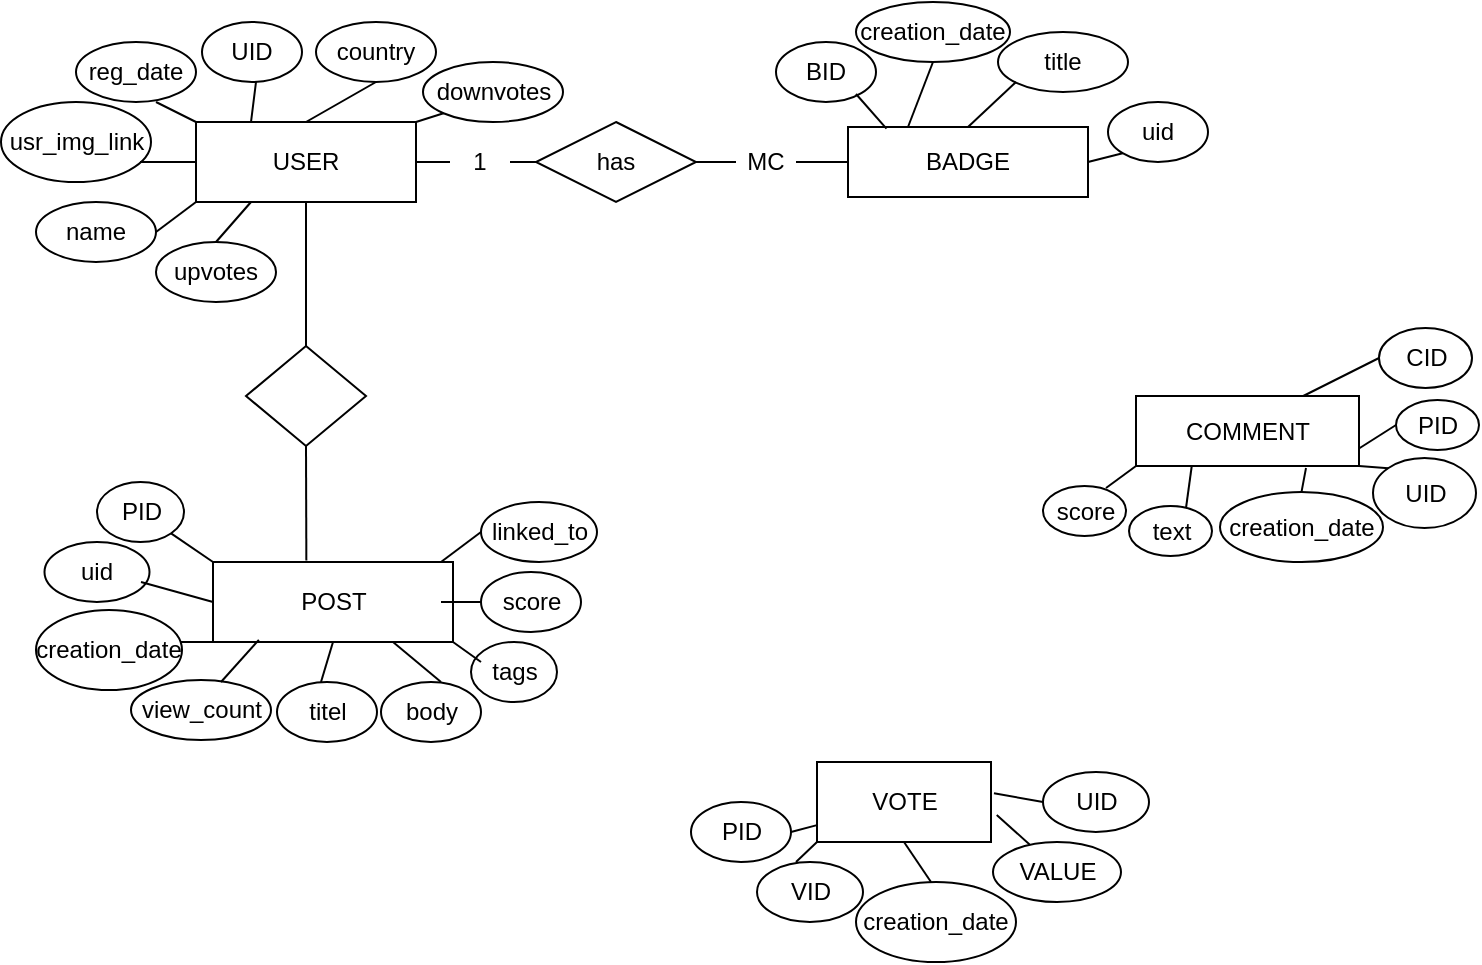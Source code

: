 <mxfile version="26.1.2">
  <diagram id="R2lEEEUBdFMjLlhIrx00" name="Page-1">
    <mxGraphModel dx="1743" dy="1588" grid="1" gridSize="10" guides="1" tooltips="1" connect="1" arrows="1" fold="1" page="1" pageScale="1" pageWidth="850" pageHeight="1100" math="0" shadow="0" extFonts="Permanent Marker^https://fonts.googleapis.com/css?family=Permanent+Marker">
      <root>
        <mxCell id="0" />
        <mxCell id="1" parent="0" />
        <mxCell id="MzXAym6lT5MhWj5hJSEz-1" value="&lt;div&gt;USER&lt;/div&gt;" style="rounded=0;whiteSpace=wrap;html=1;" parent="1" vertex="1">
          <mxGeometry y="30" width="110" height="40" as="geometry" />
        </mxCell>
        <mxCell id="MzXAym6lT5MhWj5hJSEz-2" value="&lt;div&gt;UID&lt;/div&gt;" style="ellipse;whiteSpace=wrap;html=1;" parent="1" vertex="1">
          <mxGeometry x="3" y="-20" width="50" height="30" as="geometry" />
        </mxCell>
        <mxCell id="MzXAym6lT5MhWj5hJSEz-3" value="&lt;div&gt;name&lt;/div&gt;" style="ellipse;whiteSpace=wrap;html=1;" parent="1" vertex="1">
          <mxGeometry x="-80" y="70" width="60" height="30" as="geometry" />
        </mxCell>
        <mxCell id="MzXAym6lT5MhWj5hJSEz-4" value="&lt;div&gt;country&lt;/div&gt;" style="ellipse;whiteSpace=wrap;html=1;" parent="1" vertex="1">
          <mxGeometry x="60" y="-20" width="60" height="30" as="geometry" />
        </mxCell>
        <mxCell id="MzXAym6lT5MhWj5hJSEz-5" value="reg_date" style="ellipse;whiteSpace=wrap;html=1;" parent="1" vertex="1">
          <mxGeometry x="-60" y="-10" width="60" height="30" as="geometry" />
        </mxCell>
        <mxCell id="MzXAym6lT5MhWj5hJSEz-6" value="&lt;div&gt;usr_img_link&lt;/div&gt;" style="ellipse;whiteSpace=wrap;html=1;" parent="1" vertex="1">
          <mxGeometry x="-97.5" y="20" width="75" height="40" as="geometry" />
        </mxCell>
        <mxCell id="MzXAym6lT5MhWj5hJSEz-7" value="&lt;div&gt;upvotes&lt;/div&gt;" style="ellipse;whiteSpace=wrap;html=1;" parent="1" vertex="1">
          <mxGeometry x="-20" y="90" width="60" height="30" as="geometry" />
        </mxCell>
        <mxCell id="MzXAym6lT5MhWj5hJSEz-8" value="downvotes" style="ellipse;whiteSpace=wrap;html=1;" parent="1" vertex="1">
          <mxGeometry x="113.5" width="70" height="30" as="geometry" />
        </mxCell>
        <mxCell id="MzXAym6lT5MhWj5hJSEz-10" value="&lt;div&gt;BADGE&lt;/div&gt;" style="rounded=0;whiteSpace=wrap;html=1;" parent="1" vertex="1">
          <mxGeometry x="326" y="32.5" width="120" height="35" as="geometry" />
        </mxCell>
        <mxCell id="MzXAym6lT5MhWj5hJSEz-11" value="BID" style="ellipse;whiteSpace=wrap;html=1;" parent="1" vertex="1">
          <mxGeometry x="290" y="-10" width="50" height="30" as="geometry" />
        </mxCell>
        <mxCell id="MzXAym6lT5MhWj5hJSEz-12" value="&lt;div&gt;title&lt;/div&gt;" style="ellipse;whiteSpace=wrap;html=1;" parent="1" vertex="1">
          <mxGeometry x="401" y="-15" width="65" height="30" as="geometry" />
        </mxCell>
        <mxCell id="MzXAym6lT5MhWj5hJSEz-13" value="creation_date" style="ellipse;whiteSpace=wrap;html=1;" parent="1" vertex="1">
          <mxGeometry x="330" y="-30" width="77" height="30" as="geometry" />
        </mxCell>
        <mxCell id="MzXAym6lT5MhWj5hJSEz-14" value="uid" style="ellipse;whiteSpace=wrap;html=1;" parent="1" vertex="1">
          <mxGeometry x="456" y="20" width="50" height="30" as="geometry" />
        </mxCell>
        <mxCell id="MzXAym6lT5MhWj5hJSEz-16" value="POST" style="rounded=0;whiteSpace=wrap;html=1;" parent="1" vertex="1">
          <mxGeometry x="8.5" y="250" width="120" height="40" as="geometry" />
        </mxCell>
        <mxCell id="MzXAym6lT5MhWj5hJSEz-17" value="PID" style="ellipse;whiteSpace=wrap;html=1;" parent="1" vertex="1">
          <mxGeometry x="-49.5" y="210" width="43.5" height="30" as="geometry" />
        </mxCell>
        <mxCell id="MzXAym6lT5MhWj5hJSEz-18" value="titel" style="ellipse;whiteSpace=wrap;html=1;" parent="1" vertex="1">
          <mxGeometry x="40.5" y="310" width="50" height="30" as="geometry" />
        </mxCell>
        <mxCell id="MzXAym6lT5MhWj5hJSEz-19" value="body" style="ellipse;whiteSpace=wrap;html=1;" parent="1" vertex="1">
          <mxGeometry x="92.5" y="310" width="50" height="30" as="geometry" />
        </mxCell>
        <mxCell id="MzXAym6lT5MhWj5hJSEz-20" value="tags" style="ellipse;whiteSpace=wrap;html=1;" parent="1" vertex="1">
          <mxGeometry x="137.5" y="290" width="43" height="30" as="geometry" />
        </mxCell>
        <mxCell id="MzXAym6lT5MhWj5hJSEz-21" value="view_count" style="ellipse;whiteSpace=wrap;html=1;" parent="1" vertex="1">
          <mxGeometry x="-32.5" y="309" width="70" height="30" as="geometry" />
        </mxCell>
        <mxCell id="MzXAym6lT5MhWj5hJSEz-22" value="creation_date" style="ellipse;whiteSpace=wrap;html=1;" parent="1" vertex="1">
          <mxGeometry x="-80" y="274" width="73" height="40" as="geometry" />
        </mxCell>
        <mxCell id="MzXAym6lT5MhWj5hJSEz-23" value="score" style="ellipse;whiteSpace=wrap;html=1;" parent="1" vertex="1">
          <mxGeometry x="142.5" y="255" width="50" height="30" as="geometry" />
        </mxCell>
        <mxCell id="MzXAym6lT5MhWj5hJSEz-24" value="uid" style="ellipse;whiteSpace=wrap;html=1;" parent="1" vertex="1">
          <mxGeometry x="-75.75" y="240" width="52.5" height="30" as="geometry" />
        </mxCell>
        <mxCell id="MzXAym6lT5MhWj5hJSEz-25" value="linked_to" style="ellipse;whiteSpace=wrap;html=1;" parent="1" vertex="1">
          <mxGeometry x="142.5" y="220" width="58" height="30" as="geometry" />
        </mxCell>
        <mxCell id="MzXAym6lT5MhWj5hJSEz-26" value="COMMENT" style="rounded=0;whiteSpace=wrap;html=1;" parent="1" vertex="1">
          <mxGeometry x="470" y="167" width="111.5" height="35" as="geometry" />
        </mxCell>
        <mxCell id="MzXAym6lT5MhWj5hJSEz-27" value="&lt;div&gt;CID&lt;/div&gt;" style="ellipse;whiteSpace=wrap;html=1;" parent="1" vertex="1">
          <mxGeometry x="591.5" y="133" width="46.5" height="30" as="geometry" />
        </mxCell>
        <mxCell id="MzXAym6lT5MhWj5hJSEz-28" value="PID" style="ellipse;whiteSpace=wrap;html=1;" parent="1" vertex="1">
          <mxGeometry x="600" y="169" width="41.5" height="25" as="geometry" />
        </mxCell>
        <mxCell id="MzXAym6lT5MhWj5hJSEz-29" value="text" style="ellipse;whiteSpace=wrap;html=1;" parent="1" vertex="1">
          <mxGeometry x="466.5" y="222" width="41.5" height="25" as="geometry" />
        </mxCell>
        <mxCell id="MzXAym6lT5MhWj5hJSEz-30" value="UID" style="ellipse;whiteSpace=wrap;html=1;" parent="1" vertex="1">
          <mxGeometry x="588.5" y="198" width="51.5" height="35" as="geometry" />
        </mxCell>
        <mxCell id="MzXAym6lT5MhWj5hJSEz-31" value="creation_date" style="ellipse;whiteSpace=wrap;html=1;" parent="1" vertex="1">
          <mxGeometry x="512" y="215" width="81.5" height="35" as="geometry" />
        </mxCell>
        <mxCell id="MzXAym6lT5MhWj5hJSEz-32" value="score" style="ellipse;whiteSpace=wrap;html=1;" parent="1" vertex="1">
          <mxGeometry x="423.5" y="212" width="41.5" height="25" as="geometry" />
        </mxCell>
        <mxCell id="yKqKtcvJ76gqDMXew3as-1" value="&lt;div&gt;has&lt;/div&gt;" style="rhombus;whiteSpace=wrap;html=1;" parent="1" vertex="1">
          <mxGeometry x="170" y="30" width="80" height="40" as="geometry" />
        </mxCell>
        <mxCell id="yKqKtcvJ76gqDMXew3as-2" value="" style="endArrow=none;html=1;rounded=0;entryX=1;entryY=0.5;entryDx=0;entryDy=0;exitX=0;exitY=0.5;exitDx=0;exitDy=0;" parent="1" source="yKqKtcvJ76gqDMXew3as-22" target="MzXAym6lT5MhWj5hJSEz-1" edge="1">
          <mxGeometry width="50" height="50" relative="1" as="geometry">
            <mxPoint x="330" y="160" as="sourcePoint" />
            <mxPoint x="380" y="110" as="targetPoint" />
          </mxGeometry>
        </mxCell>
        <mxCell id="yKqKtcvJ76gqDMXew3as-5" value="" style="endArrow=none;html=1;rounded=0;entryX=0;entryY=0.5;entryDx=0;entryDy=0;" parent="1" source="yKqKtcvJ76gqDMXew3as-19" target="MzXAym6lT5MhWj5hJSEz-10" edge="1">
          <mxGeometry width="50" height="50" relative="1" as="geometry">
            <mxPoint x="250" y="50" as="sourcePoint" />
            <mxPoint x="300" as="targetPoint" />
          </mxGeometry>
        </mxCell>
        <mxCell id="yKqKtcvJ76gqDMXew3as-6" value="" style="endArrow=none;html=1;rounded=0;exitX=0.5;exitY=0;exitDx=0;exitDy=0;entryX=0.5;entryY=1;entryDx=0;entryDy=0;" parent="1" source="MzXAym6lT5MhWj5hJSEz-1" target="MzXAym6lT5MhWj5hJSEz-4" edge="1">
          <mxGeometry width="50" height="50" relative="1" as="geometry">
            <mxPoint x="60" y="30" as="sourcePoint" />
            <mxPoint x="110" y="-20" as="targetPoint" />
          </mxGeometry>
        </mxCell>
        <mxCell id="yKqKtcvJ76gqDMXew3as-10" value="" style="endArrow=none;html=1;rounded=0;entryX=0;entryY=1;entryDx=0;entryDy=0;exitX=1;exitY=0.5;exitDx=0;exitDy=0;" parent="1" source="MzXAym6lT5MhWj5hJSEz-3" target="MzXAym6lT5MhWj5hJSEz-1" edge="1">
          <mxGeometry width="50" height="50" relative="1" as="geometry">
            <mxPoint x="-20" y="90" as="sourcePoint" />
            <mxPoint x="30" y="40" as="targetPoint" />
          </mxGeometry>
        </mxCell>
        <mxCell id="yKqKtcvJ76gqDMXew3as-11" value="" style="endArrow=none;html=1;rounded=0;exitX=0.5;exitY=0;exitDx=0;exitDy=0;entryX=0.25;entryY=1;entryDx=0;entryDy=0;" parent="1" source="MzXAym6lT5MhWj5hJSEz-7" target="MzXAym6lT5MhWj5hJSEz-1" edge="1">
          <mxGeometry width="50" height="50" relative="1" as="geometry">
            <mxPoint x="330" y="160" as="sourcePoint" />
            <mxPoint x="380" y="110" as="targetPoint" />
          </mxGeometry>
        </mxCell>
        <mxCell id="yKqKtcvJ76gqDMXew3as-12" value="" style="endArrow=none;html=1;rounded=0;" parent="1" edge="1">
          <mxGeometry width="50" height="50" relative="1" as="geometry">
            <mxPoint x="-28" y="50" as="sourcePoint" />
            <mxPoint y="50" as="targetPoint" />
          </mxGeometry>
        </mxCell>
        <mxCell id="yKqKtcvJ76gqDMXew3as-13" value="" style="endArrow=none;html=1;rounded=0;entryX=0.25;entryY=0;entryDx=0;entryDy=0;" parent="1" target="MzXAym6lT5MhWj5hJSEz-1" edge="1">
          <mxGeometry width="50" height="50" relative="1" as="geometry">
            <mxPoint x="30" y="10" as="sourcePoint" />
            <mxPoint x="80" y="-40" as="targetPoint" />
          </mxGeometry>
        </mxCell>
        <mxCell id="yKqKtcvJ76gqDMXew3as-14" value="" style="endArrow=none;html=1;rounded=0;entryX=0;entryY=0;entryDx=0;entryDy=0;" parent="1" target="MzXAym6lT5MhWj5hJSEz-1" edge="1">
          <mxGeometry width="50" height="50" relative="1" as="geometry">
            <mxPoint x="-20" y="20" as="sourcePoint" />
            <mxPoint x="30" y="-30" as="targetPoint" />
          </mxGeometry>
        </mxCell>
        <mxCell id="yKqKtcvJ76gqDMXew3as-16" value="" style="endArrow=none;html=1;rounded=0;exitX=0.5;exitY=0;exitDx=0;exitDy=0;" parent="1" source="MzXAym6lT5MhWj5hJSEz-10" edge="1">
          <mxGeometry width="50" height="50" relative="1" as="geometry">
            <mxPoint x="360" y="60" as="sourcePoint" />
            <mxPoint x="410" y="10" as="targetPoint" />
          </mxGeometry>
        </mxCell>
        <mxCell id="yKqKtcvJ76gqDMXew3as-18" value="" style="endArrow=none;html=1;rounded=0;entryX=0.5;entryY=1;entryDx=0;entryDy=0;exitX=0.25;exitY=0;exitDx=0;exitDy=0;" parent="1" source="MzXAym6lT5MhWj5hJSEz-10" target="MzXAym6lT5MhWj5hJSEz-13" edge="1">
          <mxGeometry width="50" height="50" relative="1" as="geometry">
            <mxPoint x="370" y="30" as="sourcePoint" />
            <mxPoint x="410" y="-10" as="targetPoint" />
          </mxGeometry>
        </mxCell>
        <mxCell id="yKqKtcvJ76gqDMXew3as-21" value="" style="endArrow=none;html=1;rounded=0;entryX=0;entryY=0.5;entryDx=0;entryDy=0;" parent="1" target="yKqKtcvJ76gqDMXew3as-19" edge="1">
          <mxGeometry width="50" height="50" relative="1" as="geometry">
            <mxPoint x="250" y="50" as="sourcePoint" />
            <mxPoint x="326" y="50" as="targetPoint" />
          </mxGeometry>
        </mxCell>
        <mxCell id="yKqKtcvJ76gqDMXew3as-19" value="MC" style="text;html=1;align=center;verticalAlign=middle;whiteSpace=wrap;rounded=0;fillColor=default;fillStyle=solid;" parent="1" vertex="1">
          <mxGeometry x="270" y="45" width="30" height="10" as="geometry" />
        </mxCell>
        <mxCell id="yKqKtcvJ76gqDMXew3as-23" value="" style="endArrow=none;html=1;rounded=0;entryX=1;entryY=0.5;entryDx=0;entryDy=0;exitX=0;exitY=0.5;exitDx=0;exitDy=0;" parent="1" source="yKqKtcvJ76gqDMXew3as-1" target="yKqKtcvJ76gqDMXew3as-22" edge="1">
          <mxGeometry width="50" height="50" relative="1" as="geometry">
            <mxPoint x="170" y="50" as="sourcePoint" />
            <mxPoint x="110" y="50" as="targetPoint" />
          </mxGeometry>
        </mxCell>
        <mxCell id="yKqKtcvJ76gqDMXew3as-22" value="1" style="text;html=1;align=center;verticalAlign=middle;whiteSpace=wrap;rounded=0;fillColor=default;fillStyle=solid;" parent="1" vertex="1">
          <mxGeometry x="127" y="45" width="30" height="10" as="geometry" />
        </mxCell>
        <mxCell id="yKqKtcvJ76gqDMXew3as-25" value="" style="endArrow=none;html=1;rounded=0;exitX=1;exitY=0.5;exitDx=0;exitDy=0;entryX=0;entryY=1;entryDx=0;entryDy=0;" parent="1" source="MzXAym6lT5MhWj5hJSEz-10" target="MzXAym6lT5MhWj5hJSEz-14" edge="1">
          <mxGeometry width="50" height="50" relative="1" as="geometry">
            <mxPoint x="420" y="90" as="sourcePoint" />
            <mxPoint x="470" y="40" as="targetPoint" />
          </mxGeometry>
        </mxCell>
        <mxCell id="yKqKtcvJ76gqDMXew3as-27" value="" style="endArrow=none;html=1;rounded=0;exitX=0.077;exitY=0.078;exitDx=0;exitDy=0;exitPerimeter=0;" parent="1" edge="1">
          <mxGeometry width="50" height="50" relative="1" as="geometry">
            <mxPoint x="345.24" y="33.34" as="sourcePoint" />
            <mxPoint x="330" y="16" as="targetPoint" />
          </mxGeometry>
        </mxCell>
        <mxCell id="BVFsHVlAH6bEXfjy3V7j-2" value="" style="endArrow=none;html=1;rounded=0;entryX=0;entryY=1;entryDx=0;entryDy=0;" edge="1" parent="1" target="MzXAym6lT5MhWj5hJSEz-8">
          <mxGeometry width="50" height="50" relative="1" as="geometry">
            <mxPoint x="110" y="30" as="sourcePoint" />
            <mxPoint x="160" y="-20" as="targetPoint" />
          </mxGeometry>
        </mxCell>
        <mxCell id="BVFsHVlAH6bEXfjy3V7j-4" value="" style="rhombus;whiteSpace=wrap;html=1;" vertex="1" parent="1">
          <mxGeometry x="25" y="142" width="60" height="50" as="geometry" />
        </mxCell>
        <mxCell id="BVFsHVlAH6bEXfjy3V7j-5" value="" style="endArrow=none;html=1;rounded=0;exitX=0.5;exitY=1;exitDx=0;exitDy=0;entryX=0.389;entryY=-0.02;entryDx=0;entryDy=0;entryPerimeter=0;" edge="1" parent="1" source="BVFsHVlAH6bEXfjy3V7j-4" target="MzXAym6lT5MhWj5hJSEz-16">
          <mxGeometry width="50" height="50" relative="1" as="geometry">
            <mxPoint x="152.5" y="250" as="sourcePoint" />
            <mxPoint x="202.5" y="200" as="targetPoint" />
          </mxGeometry>
        </mxCell>
        <mxCell id="BVFsHVlAH6bEXfjy3V7j-7" value="" style="endArrow=none;html=1;rounded=0;exitX=0.5;exitY=0;exitDx=0;exitDy=0;entryX=0.5;entryY=1;entryDx=0;entryDy=0;" edge="1" parent="1" source="BVFsHVlAH6bEXfjy3V7j-4" target="MzXAym6lT5MhWj5hJSEz-1">
          <mxGeometry width="50" height="50" relative="1" as="geometry">
            <mxPoint x="40" y="130" as="sourcePoint" />
            <mxPoint x="90" y="80" as="targetPoint" />
          </mxGeometry>
        </mxCell>
        <mxCell id="BVFsHVlAH6bEXfjy3V7j-8" value="" style="endArrow=none;html=1;rounded=0;entryX=0;entryY=0;entryDx=0;entryDy=0;exitX=1;exitY=1;exitDx=0;exitDy=0;" edge="1" parent="1" source="MzXAym6lT5MhWj5hJSEz-17" target="MzXAym6lT5MhWj5hJSEz-16">
          <mxGeometry width="50" height="50" relative="1" as="geometry">
            <mxPoint x="-7.5" y="240" as="sourcePoint" />
            <mxPoint x="42.5" y="190" as="targetPoint" />
          </mxGeometry>
        </mxCell>
        <mxCell id="BVFsHVlAH6bEXfjy3V7j-9" value="" style="endArrow=none;html=1;rounded=0;entryX=0;entryY=0.5;entryDx=0;entryDy=0;" edge="1" parent="1" target="MzXAym6lT5MhWj5hJSEz-16">
          <mxGeometry width="50" height="50" relative="1" as="geometry">
            <mxPoint x="-27.5" y="260" as="sourcePoint" />
            <mxPoint x="22.5" y="210" as="targetPoint" />
          </mxGeometry>
        </mxCell>
        <mxCell id="BVFsHVlAH6bEXfjy3V7j-10" value="" style="endArrow=none;html=1;rounded=0;entryX=0;entryY=1;entryDx=0;entryDy=0;" edge="1" parent="1" target="MzXAym6lT5MhWj5hJSEz-16">
          <mxGeometry width="50" height="50" relative="1" as="geometry">
            <mxPoint x="-7.5" y="290" as="sourcePoint" />
            <mxPoint x="42.5" y="240" as="targetPoint" />
          </mxGeometry>
        </mxCell>
        <mxCell id="BVFsHVlAH6bEXfjy3V7j-11" value="" style="endArrow=none;html=1;rounded=0;entryX=0.191;entryY=0.973;entryDx=0;entryDy=0;entryPerimeter=0;" edge="1" parent="1" target="MzXAym6lT5MhWj5hJSEz-16">
          <mxGeometry width="50" height="50" relative="1" as="geometry">
            <mxPoint x="12.5" y="310" as="sourcePoint" />
            <mxPoint x="62.5" y="260" as="targetPoint" />
          </mxGeometry>
        </mxCell>
        <mxCell id="BVFsHVlAH6bEXfjy3V7j-12" value="" style="endArrow=none;html=1;rounded=0;entryX=0.5;entryY=1;entryDx=0;entryDy=0;" edge="1" parent="1" target="MzXAym6lT5MhWj5hJSEz-16">
          <mxGeometry width="50" height="50" relative="1" as="geometry">
            <mxPoint x="62.5" y="310" as="sourcePoint" />
            <mxPoint x="112.5" y="260" as="targetPoint" />
          </mxGeometry>
        </mxCell>
        <mxCell id="BVFsHVlAH6bEXfjy3V7j-13" value="" style="endArrow=none;html=1;rounded=0;entryX=0.75;entryY=1;entryDx=0;entryDy=0;" edge="1" parent="1" target="MzXAym6lT5MhWj5hJSEz-16">
          <mxGeometry width="50" height="50" relative="1" as="geometry">
            <mxPoint x="122.5" y="310" as="sourcePoint" />
            <mxPoint x="172.5" y="260" as="targetPoint" />
          </mxGeometry>
        </mxCell>
        <mxCell id="BVFsHVlAH6bEXfjy3V7j-14" value="" style="endArrow=none;html=1;rounded=0;entryX=1;entryY=1;entryDx=0;entryDy=0;" edge="1" parent="1" target="MzXAym6lT5MhWj5hJSEz-16">
          <mxGeometry width="50" height="50" relative="1" as="geometry">
            <mxPoint x="142.5" y="300" as="sourcePoint" />
            <mxPoint x="192.5" y="250" as="targetPoint" />
          </mxGeometry>
        </mxCell>
        <mxCell id="BVFsHVlAH6bEXfjy3V7j-15" value="" style="endArrow=none;html=1;rounded=0;entryX=0;entryY=0.5;entryDx=0;entryDy=0;" edge="1" parent="1" target="MzXAym6lT5MhWj5hJSEz-25">
          <mxGeometry width="50" height="50" relative="1" as="geometry">
            <mxPoint x="122.5" y="250" as="sourcePoint" />
            <mxPoint x="172.5" y="200" as="targetPoint" />
          </mxGeometry>
        </mxCell>
        <mxCell id="BVFsHVlAH6bEXfjy3V7j-16" value="" style="endArrow=none;html=1;rounded=0;entryX=0;entryY=0.5;entryDx=0;entryDy=0;" edge="1" parent="1" target="MzXAym6lT5MhWj5hJSEz-23">
          <mxGeometry width="50" height="50" relative="1" as="geometry">
            <mxPoint x="122.5" y="270" as="sourcePoint" />
            <mxPoint x="172.5" y="220" as="targetPoint" />
          </mxGeometry>
        </mxCell>
        <mxCell id="BVFsHVlAH6bEXfjy3V7j-17" value="" style="endArrow=none;html=1;rounded=0;entryX=0;entryY=1;entryDx=0;entryDy=0;" edge="1" parent="1" target="MzXAym6lT5MhWj5hJSEz-26">
          <mxGeometry width="50" height="50" relative="1" as="geometry">
            <mxPoint x="455" y="213" as="sourcePoint" />
            <mxPoint x="505" y="163" as="targetPoint" />
          </mxGeometry>
        </mxCell>
        <mxCell id="BVFsHVlAH6bEXfjy3V7j-18" value="" style="endArrow=none;html=1;rounded=0;entryX=0.25;entryY=1;entryDx=0;entryDy=0;" edge="1" parent="1" target="MzXAym6lT5MhWj5hJSEz-26">
          <mxGeometry width="50" height="50" relative="1" as="geometry">
            <mxPoint x="495" y="223" as="sourcePoint" />
            <mxPoint x="545" y="173" as="targetPoint" />
          </mxGeometry>
        </mxCell>
        <mxCell id="BVFsHVlAH6bEXfjy3V7j-20" value="" style="endArrow=none;html=1;rounded=0;entryX=0.75;entryY=0;entryDx=0;entryDy=0;exitX=0;exitY=0.5;exitDx=0;exitDy=0;" edge="1" parent="1" source="MzXAym6lT5MhWj5hJSEz-27" target="MzXAym6lT5MhWj5hJSEz-26">
          <mxGeometry width="50" height="50" relative="1" as="geometry">
            <mxPoint x="585" y="143" as="sourcePoint" />
            <mxPoint x="635" y="93" as="targetPoint" />
          </mxGeometry>
        </mxCell>
        <mxCell id="BVFsHVlAH6bEXfjy3V7j-22" value="" style="endArrow=none;html=1;rounded=0;entryX=0;entryY=0.5;entryDx=0;entryDy=0;exitX=1;exitY=0.75;exitDx=0;exitDy=0;" edge="1" parent="1" source="MzXAym6lT5MhWj5hJSEz-26" target="MzXAym6lT5MhWj5hJSEz-28">
          <mxGeometry width="50" height="50" relative="1" as="geometry">
            <mxPoint x="585" y="193" as="sourcePoint" />
            <mxPoint x="635" y="143" as="targetPoint" />
          </mxGeometry>
        </mxCell>
        <mxCell id="BVFsHVlAH6bEXfjy3V7j-23" value="" style="endArrow=none;html=1;rounded=0;entryX=1;entryY=1;entryDx=0;entryDy=0;exitX=0;exitY=0;exitDx=0;exitDy=0;" edge="1" parent="1" source="MzXAym6lT5MhWj5hJSEz-30" target="MzXAym6lT5MhWj5hJSEz-26">
          <mxGeometry width="50" height="50" relative="1" as="geometry">
            <mxPoint x="665" y="273" as="sourcePoint" />
            <mxPoint x="715" y="223" as="targetPoint" />
          </mxGeometry>
        </mxCell>
        <mxCell id="BVFsHVlAH6bEXfjy3V7j-24" value="" style="endArrow=none;html=1;rounded=0;exitX=0.5;exitY=0;exitDx=0;exitDy=0;" edge="1" parent="1" source="MzXAym6lT5MhWj5hJSEz-31">
          <mxGeometry width="50" height="50" relative="1" as="geometry">
            <mxPoint x="505" y="253" as="sourcePoint" />
            <mxPoint x="555" y="203" as="targetPoint" />
          </mxGeometry>
        </mxCell>
        <mxCell id="BVFsHVlAH6bEXfjy3V7j-25" value="VOTE" style="rounded=0;whiteSpace=wrap;html=1;" vertex="1" parent="1">
          <mxGeometry x="310.5" y="350" width="87" height="40" as="geometry" />
        </mxCell>
        <mxCell id="BVFsHVlAH6bEXfjy3V7j-26" value="VALUE" style="ellipse;whiteSpace=wrap;html=1;" vertex="1" parent="1">
          <mxGeometry x="398.5" y="390" width="64" height="30" as="geometry" />
        </mxCell>
        <mxCell id="BVFsHVlAH6bEXfjy3V7j-27" value="PID" style="ellipse;whiteSpace=wrap;html=1;" vertex="1" parent="1">
          <mxGeometry x="247.5" y="370" width="50" height="30" as="geometry" />
        </mxCell>
        <mxCell id="BVFsHVlAH6bEXfjy3V7j-28" value="UID" style="ellipse;whiteSpace=wrap;html=1;" vertex="1" parent="1">
          <mxGeometry x="423.5" y="355" width="53" height="30" as="geometry" />
        </mxCell>
        <mxCell id="BVFsHVlAH6bEXfjy3V7j-29" value="VID" style="ellipse;whiteSpace=wrap;html=1;" vertex="1" parent="1">
          <mxGeometry x="280.5" y="400" width="53" height="30" as="geometry" />
        </mxCell>
        <mxCell id="BVFsHVlAH6bEXfjy3V7j-30" value="creation_date" style="ellipse;whiteSpace=wrap;html=1;" vertex="1" parent="1">
          <mxGeometry x="330" y="410" width="80" height="40" as="geometry" />
        </mxCell>
        <mxCell id="BVFsHVlAH6bEXfjy3V7j-32" value="" style="endArrow=none;html=1;rounded=0;entryX=0.5;entryY=1;entryDx=0;entryDy=0;" edge="1" parent="1" target="BVFsHVlAH6bEXfjy3V7j-25">
          <mxGeometry width="50" height="50" relative="1" as="geometry">
            <mxPoint x="367.5" y="410" as="sourcePoint" />
            <mxPoint x="417.5" y="360" as="targetPoint" />
          </mxGeometry>
        </mxCell>
        <mxCell id="BVFsHVlAH6bEXfjy3V7j-33" value="" style="endArrow=none;html=1;rounded=0;entryX=1.017;entryY=0.39;entryDx=0;entryDy=0;entryPerimeter=0;exitX=0;exitY=0.5;exitDx=0;exitDy=0;" edge="1" parent="1" source="BVFsHVlAH6bEXfjy3V7j-28" target="BVFsHVlAH6bEXfjy3V7j-25">
          <mxGeometry width="50" height="50" relative="1" as="geometry">
            <mxPoint x="417.5" y="370" as="sourcePoint" />
            <mxPoint x="477.5" y="320" as="targetPoint" />
          </mxGeometry>
        </mxCell>
        <mxCell id="BVFsHVlAH6bEXfjy3V7j-34" value="" style="endArrow=none;html=1;rounded=0;entryX=1.033;entryY=0.664;entryDx=0;entryDy=0;entryPerimeter=0;exitX=0.286;exitY=0.04;exitDx=0;exitDy=0;exitPerimeter=0;" edge="1" parent="1" source="BVFsHVlAH6bEXfjy3V7j-26" target="BVFsHVlAH6bEXfjy3V7j-25">
          <mxGeometry width="50" height="50" relative="1" as="geometry">
            <mxPoint x="407.5" y="400" as="sourcePoint" />
            <mxPoint x="457.5" y="350" as="targetPoint" />
          </mxGeometry>
        </mxCell>
        <mxCell id="BVFsHVlAH6bEXfjy3V7j-50" value="" style="endArrow=none;html=1;rounded=0;exitX=1;exitY=0.5;exitDx=0;exitDy=0;" edge="1" parent="1" source="BVFsHVlAH6bEXfjy3V7j-27" target="BVFsHVlAH6bEXfjy3V7j-25">
          <mxGeometry width="50" height="50" relative="1" as="geometry">
            <mxPoint x="270" y="350" as="sourcePoint" />
            <mxPoint x="320" y="300" as="targetPoint" />
          </mxGeometry>
        </mxCell>
        <mxCell id="BVFsHVlAH6bEXfjy3V7j-52" value="" style="endArrow=none;html=1;rounded=0;entryX=0;entryY=1;entryDx=0;entryDy=0;" edge="1" parent="1" target="BVFsHVlAH6bEXfjy3V7j-25">
          <mxGeometry width="50" height="50" relative="1" as="geometry">
            <mxPoint x="300" y="400" as="sourcePoint" />
            <mxPoint x="350" y="350" as="targetPoint" />
          </mxGeometry>
        </mxCell>
      </root>
    </mxGraphModel>
  </diagram>
</mxfile>
